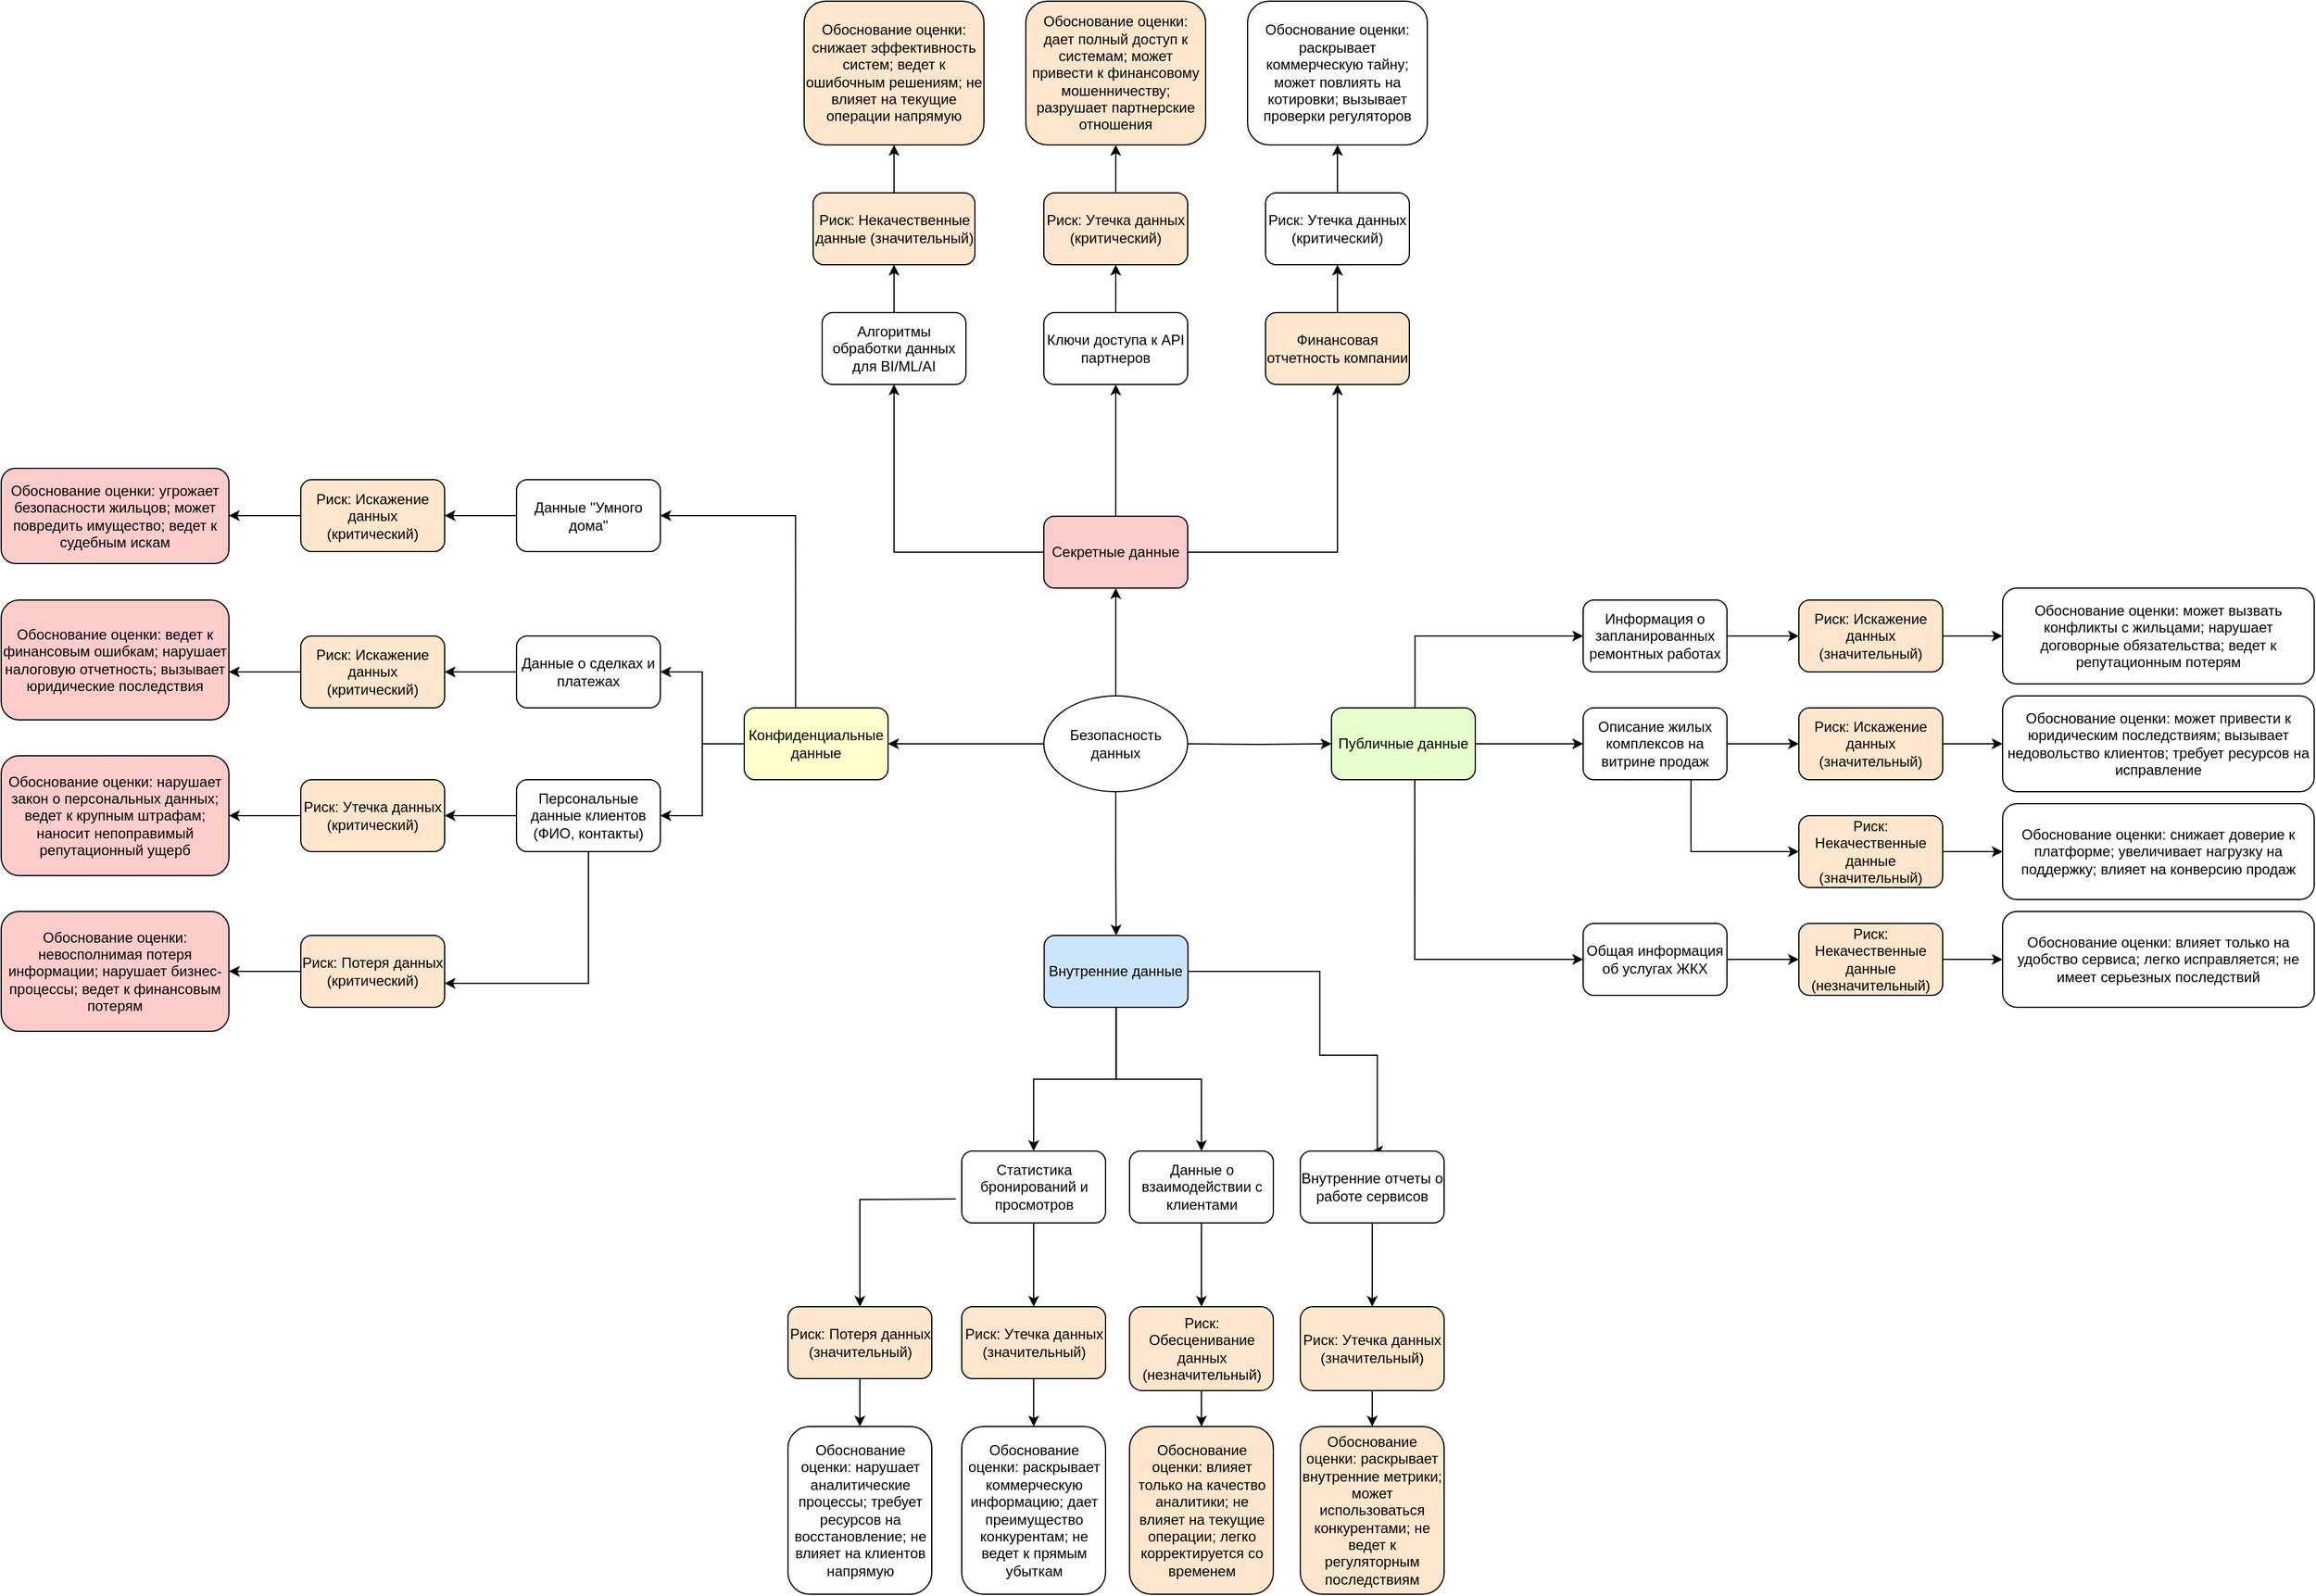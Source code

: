<mxfile version="27.1.4">
  <diagram name="Страница — 1" id="batHXpbiG6viNzdHjwLS">
    <mxGraphModel dx="2531" dy="2297" grid="1" gridSize="10" guides="1" tooltips="1" connect="1" arrows="1" fold="1" page="0" pageScale="1" pageWidth="827" pageHeight="1169" math="0" shadow="0">
      <root>
        <mxCell id="0" />
        <mxCell id="1" parent="0" />
        <mxCell id="PtAP_Hph_CBXde2DQo7Y-77" value="" style="edgeStyle=orthogonalEdgeStyle;rounded=0;orthogonalLoop=1;jettySize=auto;html=1;" edge="1" parent="1" target="PtAP_Hph_CBXde2DQo7Y-83">
          <mxGeometry relative="1" as="geometry">
            <mxPoint x="1930" y="690" as="sourcePoint" />
          </mxGeometry>
        </mxCell>
        <mxCell id="PtAP_Hph_CBXde2DQo7Y-78" value="" style="edgeStyle=orthogonalEdgeStyle;rounded=0;orthogonalLoop=1;jettySize=auto;html=1;" edge="1" parent="1" source="PtAP_Hph_CBXde2DQo7Y-81" target="PtAP_Hph_CBXde2DQo7Y-86">
          <mxGeometry relative="1" as="geometry" />
        </mxCell>
        <mxCell id="PtAP_Hph_CBXde2DQo7Y-79" value="" style="edgeStyle=orthogonalEdgeStyle;rounded=0;orthogonalLoop=1;jettySize=auto;html=1;" edge="1" parent="1" source="PtAP_Hph_CBXde2DQo7Y-81" target="PtAP_Hph_CBXde2DQo7Y-89">
          <mxGeometry relative="1" as="geometry" />
        </mxCell>
        <mxCell id="PtAP_Hph_CBXde2DQo7Y-80" value="" style="edgeStyle=orthogonalEdgeStyle;rounded=0;orthogonalLoop=1;jettySize=auto;html=1;" edge="1" parent="1" source="PtAP_Hph_CBXde2DQo7Y-81" target="PtAP_Hph_CBXde2DQo7Y-92">
          <mxGeometry relative="1" as="geometry" />
        </mxCell>
        <mxCell id="PtAP_Hph_CBXde2DQo7Y-81" value="Безопасность данных" style="ellipse;whiteSpace=wrap;html=1;" vertex="1" parent="1">
          <mxGeometry x="1810" y="650" width="120" height="80" as="geometry" />
        </mxCell>
        <mxCell id="PtAP_Hph_CBXde2DQo7Y-82" value="" style="edgeStyle=orthogonalEdgeStyle;rounded=0;orthogonalLoop=1;jettySize=auto;html=1;" edge="1" parent="1" source="PtAP_Hph_CBXde2DQo7Y-83" target="PtAP_Hph_CBXde2DQo7Y-94">
          <mxGeometry relative="1" as="geometry" />
        </mxCell>
        <mxCell id="PtAP_Hph_CBXde2DQo7Y-83" value="Публичные данные" style="rounded=1;whiteSpace=wrap;html=1;fillColor=light-dark(#E6FFCC,var(--ge-dark-color, #121212));" vertex="1" parent="1">
          <mxGeometry x="2050" y="660" width="120" height="60" as="geometry" />
        </mxCell>
        <mxCell id="PtAP_Hph_CBXde2DQo7Y-84" value="" style="edgeStyle=orthogonalEdgeStyle;rounded=0;orthogonalLoop=1;jettySize=auto;html=1;" edge="1" parent="1" source="PtAP_Hph_CBXde2DQo7Y-86" target="PtAP_Hph_CBXde2DQo7Y-108">
          <mxGeometry relative="1" as="geometry" />
        </mxCell>
        <mxCell id="PtAP_Hph_CBXde2DQo7Y-85" style="edgeStyle=orthogonalEdgeStyle;rounded=0;orthogonalLoop=1;jettySize=auto;html=1;entryX=0.5;entryY=0;entryDx=0;entryDy=0;" edge="1" parent="1" source="PtAP_Hph_CBXde2DQo7Y-86" target="PtAP_Hph_CBXde2DQo7Y-96">
          <mxGeometry relative="1" as="geometry" />
        </mxCell>
        <mxCell id="PtAP_Hph_CBXde2DQo7Y-86" value="Внутренние данные" style="rounded=1;whiteSpace=wrap;html=1;fillColor=light-dark(#CCE5FF,var(--ge-dark-color, #121212));" vertex="1" parent="1">
          <mxGeometry x="1810.25" y="850" width="120" height="60" as="geometry" />
        </mxCell>
        <mxCell id="PtAP_Hph_CBXde2DQo7Y-87" style="edgeStyle=orthogonalEdgeStyle;rounded=0;orthogonalLoop=1;jettySize=auto;html=1;entryX=1;entryY=0.5;entryDx=0;entryDy=0;" edge="1" parent="1" source="PtAP_Hph_CBXde2DQo7Y-89" target="PtAP_Hph_CBXde2DQo7Y-101">
          <mxGeometry relative="1" as="geometry" />
        </mxCell>
        <mxCell id="PtAP_Hph_CBXde2DQo7Y-88" style="edgeStyle=orthogonalEdgeStyle;rounded=0;orthogonalLoop=1;jettySize=auto;html=1;entryX=1;entryY=0.5;entryDx=0;entryDy=0;" edge="1" parent="1" source="PtAP_Hph_CBXde2DQo7Y-89" target="PtAP_Hph_CBXde2DQo7Y-106">
          <mxGeometry relative="1" as="geometry" />
        </mxCell>
        <mxCell id="PtAP_Hph_CBXde2DQo7Y-89" value="Конфиденциальные данные" style="rounded=1;whiteSpace=wrap;html=1;fillColor=light-dark(#FFFFCC,var(--ge-dark-color, #121212));" vertex="1" parent="1">
          <mxGeometry x="1560" y="660" width="120" height="60" as="geometry" />
        </mxCell>
        <mxCell id="PtAP_Hph_CBXde2DQo7Y-90" value="" style="edgeStyle=orthogonalEdgeStyle;rounded=0;orthogonalLoop=1;jettySize=auto;html=1;" edge="1" parent="1" source="PtAP_Hph_CBXde2DQo7Y-92" target="PtAP_Hph_CBXde2DQo7Y-99">
          <mxGeometry relative="1" as="geometry" />
        </mxCell>
        <mxCell id="PtAP_Hph_CBXde2DQo7Y-92" value="Секретные данные" style="rounded=1;whiteSpace=wrap;html=1;fillColor=light-dark(#FFCCCC,var(--ge-dark-color, #121212));" vertex="1" parent="1">
          <mxGeometry x="1810" y="500" width="120" height="60" as="geometry" />
        </mxCell>
        <mxCell id="PtAP_Hph_CBXde2DQo7Y-93" value="" style="edgeStyle=orthogonalEdgeStyle;rounded=0;orthogonalLoop=1;jettySize=auto;html=1;" edge="1" parent="1" source="PtAP_Hph_CBXde2DQo7Y-94" target="PtAP_Hph_CBXde2DQo7Y-114">
          <mxGeometry relative="1" as="geometry" />
        </mxCell>
        <mxCell id="PtAP_Hph_CBXde2DQo7Y-94" value="Описание жилых комплексов на витрине продаж" style="rounded=1;whiteSpace=wrap;html=1;" vertex="1" parent="1">
          <mxGeometry x="2260" y="660" width="120" height="60" as="geometry" />
        </mxCell>
        <mxCell id="PtAP_Hph_CBXde2DQo7Y-95" value="" style="edgeStyle=orthogonalEdgeStyle;rounded=0;orthogonalLoop=1;jettySize=auto;html=1;" edge="1" parent="1" source="PtAP_Hph_CBXde2DQo7Y-96" target="PtAP_Hph_CBXde2DQo7Y-112">
          <mxGeometry relative="1" as="geometry" />
        </mxCell>
        <mxCell id="PtAP_Hph_CBXde2DQo7Y-96" value="Данные о взаимодействии с клиентами" style="rounded=1;whiteSpace=wrap;html=1;" vertex="1" parent="1">
          <mxGeometry x="1881.5" y="1030" width="120" height="60" as="geometry" />
        </mxCell>
        <mxCell id="PtAP_Hph_CBXde2DQo7Y-97" value="" style="edgeStyle=orthogonalEdgeStyle;rounded=0;orthogonalLoop=1;jettySize=auto;html=1;" edge="1" parent="1" source="PtAP_Hph_CBXde2DQo7Y-99" target="PtAP_Hph_CBXde2DQo7Y-122">
          <mxGeometry relative="1" as="geometry" />
        </mxCell>
        <mxCell id="PtAP_Hph_CBXde2DQo7Y-98" style="edgeStyle=orthogonalEdgeStyle;rounded=0;orthogonalLoop=1;jettySize=auto;html=1;entryX=0.5;entryY=1;entryDx=0;entryDy=0;exitX=1;exitY=0.5;exitDx=0;exitDy=0;" edge="1" parent="1" source="PtAP_Hph_CBXde2DQo7Y-92" target="PtAP_Hph_CBXde2DQo7Y-126">
          <mxGeometry relative="1" as="geometry" />
        </mxCell>
        <mxCell id="PtAP_Hph_CBXde2DQo7Y-99" value="Ключи доступа к API партнеров" style="rounded=1;whiteSpace=wrap;html=1;" vertex="1" parent="1">
          <mxGeometry x="1810" y="330" width="120" height="60" as="geometry" />
        </mxCell>
        <mxCell id="PtAP_Hph_CBXde2DQo7Y-100" value="" style="edgeStyle=orthogonalEdgeStyle;rounded=0;orthogonalLoop=1;jettySize=auto;html=1;" edge="1" parent="1" source="PtAP_Hph_CBXde2DQo7Y-101" target="PtAP_Hph_CBXde2DQo7Y-110">
          <mxGeometry relative="1" as="geometry" />
        </mxCell>
        <mxCell id="PtAP_Hph_CBXde2DQo7Y-101" value="Персональные данные клиентов (ФИО, контакты)" style="rounded=1;whiteSpace=wrap;html=1;" vertex="1" parent="1">
          <mxGeometry x="1370" y="720" width="120" height="60" as="geometry" />
        </mxCell>
        <mxCell id="PtAP_Hph_CBXde2DQo7Y-105" value="" style="edgeStyle=orthogonalEdgeStyle;rounded=0;orthogonalLoop=1;jettySize=auto;html=1;" edge="1" parent="1" source="PtAP_Hph_CBXde2DQo7Y-106" target="PtAP_Hph_CBXde2DQo7Y-118">
          <mxGeometry relative="1" as="geometry" />
        </mxCell>
        <mxCell id="PtAP_Hph_CBXde2DQo7Y-106" value="Данные о сделках и платежах" style="rounded=1;whiteSpace=wrap;html=1;" vertex="1" parent="1">
          <mxGeometry x="1370" y="600" width="120" height="60" as="geometry" />
        </mxCell>
        <mxCell id="PtAP_Hph_CBXde2DQo7Y-107" value="" style="edgeStyle=orthogonalEdgeStyle;rounded=0;orthogonalLoop=1;jettySize=auto;html=1;" edge="1" parent="1" source="PtAP_Hph_CBXde2DQo7Y-108" target="PtAP_Hph_CBXde2DQo7Y-116">
          <mxGeometry relative="1" as="geometry" />
        </mxCell>
        <mxCell id="PtAP_Hph_CBXde2DQo7Y-108" value="Статистика бронирований и просмотров" style="rounded=1;whiteSpace=wrap;html=1;" vertex="1" parent="1">
          <mxGeometry x="1741.5" y="1030" width="120" height="60" as="geometry" />
        </mxCell>
        <mxCell id="PtAP_Hph_CBXde2DQo7Y-109" value="" style="edgeStyle=orthogonalEdgeStyle;rounded=0;orthogonalLoop=1;jettySize=auto;html=1;" edge="1" parent="1" source="PtAP_Hph_CBXde2DQo7Y-110" target="PtAP_Hph_CBXde2DQo7Y-128">
          <mxGeometry relative="1" as="geometry" />
        </mxCell>
        <mxCell id="PtAP_Hph_CBXde2DQo7Y-110" value="Риск: Утечка данных (критический)" style="rounded=1;whiteSpace=wrap;html=1;fillColor=light-dark(#FFE6CC,var(--ge-dark-color, #121212));" vertex="1" parent="1">
          <mxGeometry x="1190" y="720" width="120" height="60" as="geometry" />
        </mxCell>
        <mxCell id="PtAP_Hph_CBXde2DQo7Y-111" value="" style="edgeStyle=orthogonalEdgeStyle;rounded=0;orthogonalLoop=1;jettySize=auto;html=1;" edge="1" parent="1" source="PtAP_Hph_CBXde2DQo7Y-112" target="PtAP_Hph_CBXde2DQo7Y-143">
          <mxGeometry relative="1" as="geometry" />
        </mxCell>
        <mxCell id="PtAP_Hph_CBXde2DQo7Y-112" value="Риск: Обесценивание данных (незначительный)" style="rounded=1;whiteSpace=wrap;html=1;fillColor=light-dark(#FFE6CC,var(--ge-dark-color, #121212));" vertex="1" parent="1">
          <mxGeometry x="1881.5" y="1160" width="120" height="70" as="geometry" />
        </mxCell>
        <mxCell id="PtAP_Hph_CBXde2DQo7Y-113" value="" style="edgeStyle=orthogonalEdgeStyle;rounded=0;orthogonalLoop=1;jettySize=auto;html=1;" edge="1" parent="1" source="PtAP_Hph_CBXde2DQo7Y-114" target="PtAP_Hph_CBXde2DQo7Y-141">
          <mxGeometry relative="1" as="geometry" />
        </mxCell>
        <mxCell id="PtAP_Hph_CBXde2DQo7Y-114" value="Риск: Искажение данных (значительный)" style="rounded=1;whiteSpace=wrap;html=1;fillColor=light-dark(#FFE6CC,var(--ge-dark-color, #121212));" vertex="1" parent="1">
          <mxGeometry x="2440" y="660" width="120" height="60" as="geometry" />
        </mxCell>
        <mxCell id="PtAP_Hph_CBXde2DQo7Y-115" value="" style="edgeStyle=orthogonalEdgeStyle;rounded=0;orthogonalLoop=1;jettySize=auto;html=1;" edge="1" parent="1" source="PtAP_Hph_CBXde2DQo7Y-116" target="PtAP_Hph_CBXde2DQo7Y-145">
          <mxGeometry relative="1" as="geometry" />
        </mxCell>
        <mxCell id="PtAP_Hph_CBXde2DQo7Y-116" value="Риск: Утечка данных (значительный)" style="rounded=1;whiteSpace=wrap;html=1;fillColor=light-dark(#FFE6CC,var(--ge-dark-color, #121212));" vertex="1" parent="1">
          <mxGeometry x="1741.5" y="1160" width="120" height="60" as="geometry" />
        </mxCell>
        <mxCell id="PtAP_Hph_CBXde2DQo7Y-117" value="" style="edgeStyle=orthogonalEdgeStyle;rounded=0;orthogonalLoop=1;jettySize=auto;html=1;" edge="1" parent="1" source="PtAP_Hph_CBXde2DQo7Y-118">
          <mxGeometry relative="1" as="geometry">
            <mxPoint x="1130" y="630" as="targetPoint" />
          </mxGeometry>
        </mxCell>
        <mxCell id="PtAP_Hph_CBXde2DQo7Y-118" value="Риск: Искажение данных (критический)" style="rounded=1;whiteSpace=wrap;html=1;fillColor=light-dark(#FFE6CC,var(--ge-dark-color, #121212));" vertex="1" parent="1">
          <mxGeometry x="1190" y="600" width="120" height="60" as="geometry" />
        </mxCell>
        <mxCell id="PtAP_Hph_CBXde2DQo7Y-121" value="" style="edgeStyle=orthogonalEdgeStyle;rounded=0;orthogonalLoop=1;jettySize=auto;html=1;" edge="1" parent="1" source="PtAP_Hph_CBXde2DQo7Y-122" target="PtAP_Hph_CBXde2DQo7Y-137">
          <mxGeometry relative="1" as="geometry" />
        </mxCell>
        <mxCell id="PtAP_Hph_CBXde2DQo7Y-122" value="Риск: Утечка данных (критический)" style="rounded=1;whiteSpace=wrap;html=1;fillColor=light-dark(#FFE6CC,var(--ge-dark-color, #121212));" vertex="1" parent="1">
          <mxGeometry x="1810" y="230" width="120" height="60" as="geometry" />
        </mxCell>
        <mxCell id="PtAP_Hph_CBXde2DQo7Y-125" value="" style="edgeStyle=orthogonalEdgeStyle;rounded=0;orthogonalLoop=1;jettySize=auto;html=1;" edge="1" parent="1" source="PtAP_Hph_CBXde2DQo7Y-126" target="PtAP_Hph_CBXde2DQo7Y-139">
          <mxGeometry relative="1" as="geometry" />
        </mxCell>
        <mxCell id="PtAP_Hph_CBXde2DQo7Y-126" value="Финансовая отчетность компании" style="rounded=1;whiteSpace=wrap;html=1;fillColor=light-dark(#FFE6CC,var(--ge-dark-color, #121212));" vertex="1" parent="1">
          <mxGeometry x="1995" y="330" width="120" height="60" as="geometry" />
        </mxCell>
        <mxCell id="PtAP_Hph_CBXde2DQo7Y-128" value="Обоснование оценки: нарушает закон о персональных данных; ведет к крупным штрафам; наносит непоправимый репутационный ущерб" style="rounded=1;whiteSpace=wrap;html=1;fillColor=light-dark(#FFCCCC,var(--ge-dark-color, #121212));" vertex="1" parent="1">
          <mxGeometry x="940" y="700" width="190" height="100" as="geometry" />
        </mxCell>
        <mxCell id="PtAP_Hph_CBXde2DQo7Y-131" value="Обоснование оценки: ведет к финансовым ошибкам; нарушает налоговую отчетность; вызывает юридические последствия" style="rounded=1;whiteSpace=wrap;html=1;fillColor=light-dark(#FFCCCC,var(--ge-dark-color, #121212));" vertex="1" parent="1">
          <mxGeometry x="940" y="570" width="190" height="100" as="geometry" />
        </mxCell>
        <mxCell id="PtAP_Hph_CBXde2DQo7Y-137" value="&lt;div&gt;Обоснование оценки: дает полный доступ к системам; может привести к финансовому мошенничеству; разрушает партнерские отношения&lt;/div&gt;" style="rounded=1;whiteSpace=wrap;html=1;fillColor=light-dark(#FFE6CC,var(--ge-dark-color, #121212));" vertex="1" parent="1">
          <mxGeometry x="1795" y="70" width="150" height="120" as="geometry" />
        </mxCell>
        <mxCell id="PtAP_Hph_CBXde2DQo7Y-138" value="" style="edgeStyle=orthogonalEdgeStyle;rounded=0;orthogonalLoop=1;jettySize=auto;html=1;" edge="1" parent="1" source="PtAP_Hph_CBXde2DQo7Y-139" target="PtAP_Hph_CBXde2DQo7Y-154">
          <mxGeometry relative="1" as="geometry" />
        </mxCell>
        <mxCell id="PtAP_Hph_CBXde2DQo7Y-139" value="Риск: Утечка данных (критический)" style="rounded=1;whiteSpace=wrap;html=1;fillColor=#FFFFFF;" vertex="1" parent="1">
          <mxGeometry x="1995" y="230" width="120" height="60" as="geometry" />
        </mxCell>
        <mxCell id="PtAP_Hph_CBXde2DQo7Y-141" value="Обоснование оценки: может привести к юридическим последствиям; вызывает недовольство клиентов; требует ресурсов на исправление" style="rounded=1;whiteSpace=wrap;html=1;fillColor=#FFFFFF;" vertex="1" parent="1">
          <mxGeometry x="2610" y="650" width="260" height="80" as="geometry" />
        </mxCell>
        <mxCell id="PtAP_Hph_CBXde2DQo7Y-143" value="Обоснование оценки: влияет только на качество аналитики; не влияет на текущие операции; легко корректируется со временем" style="rounded=1;whiteSpace=wrap;html=1;fillColor=light-dark(#FFE6CC,var(--ge-dark-color, #121212));" vertex="1" parent="1">
          <mxGeometry x="1881.5" y="1260" width="120" height="140" as="geometry" />
        </mxCell>
        <mxCell id="PtAP_Hph_CBXde2DQo7Y-145" value="Обоснование оценки: раскрывает коммерческую информацию; дает преимущество конкурентам; не ведет к прямым убыткам" style="rounded=1;whiteSpace=wrap;html=1;fillColor=#FFFFFF;" vertex="1" parent="1">
          <mxGeometry x="1741.5" y="1260" width="120" height="140" as="geometry" />
        </mxCell>
        <mxCell id="PtAP_Hph_CBXde2DQo7Y-154" value="Обоснование оценки: раскрывает коммерческую тайну; может повлиять на котировки; вызывает проверки регуляторов" style="whiteSpace=wrap;html=1;fillColor=light-dark(#FFFFFF,var(--ge-dark-color, #121212));rounded=1;" vertex="1" parent="1">
          <mxGeometry x="1980" y="70" width="150" height="120" as="geometry" />
        </mxCell>
        <mxCell id="PtAP_Hph_CBXde2DQo7Y-158" value="" style="edgeStyle=orthogonalEdgeStyle;rounded=0;orthogonalLoop=1;jettySize=auto;html=1;exitX=0.75;exitY=1;exitDx=0;exitDy=0;entryX=0;entryY=0.5;entryDx=0;entryDy=0;" edge="1" parent="1" target="PtAP_Hph_CBXde2DQo7Y-160" source="PtAP_Hph_CBXde2DQo7Y-94">
          <mxGeometry relative="1" as="geometry">
            <mxPoint x="2380" y="780" as="sourcePoint" />
            <Array as="points">
              <mxPoint x="2350" y="780" />
            </Array>
          </mxGeometry>
        </mxCell>
        <mxCell id="PtAP_Hph_CBXde2DQo7Y-159" value="" style="edgeStyle=orthogonalEdgeStyle;rounded=0;orthogonalLoop=1;jettySize=auto;html=1;" edge="1" parent="1" source="PtAP_Hph_CBXde2DQo7Y-160" target="PtAP_Hph_CBXde2DQo7Y-161">
          <mxGeometry relative="1" as="geometry" />
        </mxCell>
        <mxCell id="PtAP_Hph_CBXde2DQo7Y-160" value="Риск: Некачественные данные (значительный)" style="rounded=1;whiteSpace=wrap;html=1;fillColor=light-dark(#FFE6CC,var(--ge-dark-color, #121212));" vertex="1" parent="1">
          <mxGeometry x="2440" y="750" width="120" height="60" as="geometry" />
        </mxCell>
        <mxCell id="PtAP_Hph_CBXde2DQo7Y-161" value="Обоснование оценки: снижает доверие к платформе; увеличивает нагрузку на поддержку; влияет на конверсию продаж" style="rounded=1;whiteSpace=wrap;html=1;fillColor=#FFFFFF;" vertex="1" parent="1">
          <mxGeometry x="2610" y="740" width="260" height="80" as="geometry" />
        </mxCell>
        <mxCell id="PtAP_Hph_CBXde2DQo7Y-163" value="" style="edgeStyle=orthogonalEdgeStyle;rounded=0;orthogonalLoop=1;jettySize=auto;html=1;exitX=0.581;exitY=0.005;exitDx=0;exitDy=0;exitPerimeter=0;entryX=0;entryY=0.5;entryDx=0;entryDy=0;" edge="1" parent="1" target="PtAP_Hph_CBXde2DQo7Y-165" source="PtAP_Hph_CBXde2DQo7Y-83">
          <mxGeometry relative="1" as="geometry">
            <mxPoint x="2170" y="510" as="sourcePoint" />
          </mxGeometry>
        </mxCell>
        <mxCell id="PtAP_Hph_CBXde2DQo7Y-164" value="" style="edgeStyle=orthogonalEdgeStyle;rounded=0;orthogonalLoop=1;jettySize=auto;html=1;" edge="1" parent="1" source="PtAP_Hph_CBXde2DQo7Y-165" target="PtAP_Hph_CBXde2DQo7Y-167">
          <mxGeometry relative="1" as="geometry" />
        </mxCell>
        <mxCell id="PtAP_Hph_CBXde2DQo7Y-165" value="Информация о запланированных ремонтных работах" style="rounded=1;whiteSpace=wrap;html=1;" vertex="1" parent="1">
          <mxGeometry x="2260" y="570" width="120" height="60" as="geometry" />
        </mxCell>
        <mxCell id="PtAP_Hph_CBXde2DQo7Y-166" value="" style="edgeStyle=orthogonalEdgeStyle;rounded=0;orthogonalLoop=1;jettySize=auto;html=1;" edge="1" parent="1" source="PtAP_Hph_CBXde2DQo7Y-167" target="PtAP_Hph_CBXde2DQo7Y-168">
          <mxGeometry relative="1" as="geometry" />
        </mxCell>
        <mxCell id="PtAP_Hph_CBXde2DQo7Y-167" value="Риск: Искажение данных (значительный)" style="rounded=1;whiteSpace=wrap;html=1;fillColor=light-dark(#FFE6CC,var(--ge-dark-color, #121212));" vertex="1" parent="1">
          <mxGeometry x="2440" y="570" width="120" height="60" as="geometry" />
        </mxCell>
        <mxCell id="PtAP_Hph_CBXde2DQo7Y-168" value="&lt;div&gt;Обоснование оценки: может вызвать конфликты с жильцами; нарушает договорные обязательства; ведет к репутационным потерям&lt;/div&gt;" style="rounded=1;whiteSpace=wrap;html=1;fillColor=#FFFFFF;" vertex="1" parent="1">
          <mxGeometry x="2610" y="560" width="260" height="80" as="geometry" />
        </mxCell>
        <mxCell id="PtAP_Hph_CBXde2DQo7Y-173" value="" style="edgeStyle=orthogonalEdgeStyle;rounded=0;orthogonalLoop=1;jettySize=auto;html=1;exitX=0.579;exitY=1.008;exitDx=0;exitDy=0;entryX=0;entryY=0.5;entryDx=0;entryDy=0;exitPerimeter=0;" edge="1" parent="1" target="PtAP_Hph_CBXde2DQo7Y-175" source="PtAP_Hph_CBXde2DQo7Y-83">
          <mxGeometry relative="1" as="geometry">
            <mxPoint x="2120" y="930" as="sourcePoint" />
          </mxGeometry>
        </mxCell>
        <mxCell id="PtAP_Hph_CBXde2DQo7Y-174" value="" style="edgeStyle=orthogonalEdgeStyle;rounded=0;orthogonalLoop=1;jettySize=auto;html=1;" edge="1" parent="1" source="PtAP_Hph_CBXde2DQo7Y-175" target="PtAP_Hph_CBXde2DQo7Y-177">
          <mxGeometry relative="1" as="geometry" />
        </mxCell>
        <mxCell id="PtAP_Hph_CBXde2DQo7Y-175" value="Общая информация об услугах ЖКХ" style="rounded=1;whiteSpace=wrap;html=1;" vertex="1" parent="1">
          <mxGeometry x="2260" y="840" width="120" height="60" as="geometry" />
        </mxCell>
        <mxCell id="PtAP_Hph_CBXde2DQo7Y-176" value="" style="edgeStyle=orthogonalEdgeStyle;rounded=0;orthogonalLoop=1;jettySize=auto;html=1;" edge="1" parent="1" source="PtAP_Hph_CBXde2DQo7Y-177" target="PtAP_Hph_CBXde2DQo7Y-178">
          <mxGeometry relative="1" as="geometry" />
        </mxCell>
        <mxCell id="PtAP_Hph_CBXde2DQo7Y-177" value="Риск: Некачественные данные (незначительный)" style="rounded=1;whiteSpace=wrap;html=1;fillColor=light-dark(#FFE6CC,var(--ge-dark-color, #121212));" vertex="1" parent="1">
          <mxGeometry x="2440" y="840" width="120" height="60" as="geometry" />
        </mxCell>
        <mxCell id="PtAP_Hph_CBXde2DQo7Y-178" value="Обоснование оценки: влияет только на удобство сервиса; легко исправляется; не имеет серьезных последствий" style="rounded=1;whiteSpace=wrap;html=1;fillColor=#FFFFFF;" vertex="1" parent="1">
          <mxGeometry x="2610" y="830" width="260" height="80" as="geometry" />
        </mxCell>
        <mxCell id="PtAP_Hph_CBXde2DQo7Y-179" value="" style="edgeStyle=orthogonalEdgeStyle;rounded=0;orthogonalLoop=1;jettySize=auto;html=1;" edge="1" parent="1" target="PtAP_Hph_CBXde2DQo7Y-181">
          <mxGeometry relative="1" as="geometry">
            <mxPoint x="1736.5" y="1070" as="sourcePoint" />
          </mxGeometry>
        </mxCell>
        <mxCell id="PtAP_Hph_CBXde2DQo7Y-180" value="" style="edgeStyle=orthogonalEdgeStyle;rounded=0;orthogonalLoop=1;jettySize=auto;html=1;" edge="1" parent="1" source="PtAP_Hph_CBXde2DQo7Y-181" target="PtAP_Hph_CBXde2DQo7Y-182">
          <mxGeometry relative="1" as="geometry" />
        </mxCell>
        <mxCell id="PtAP_Hph_CBXde2DQo7Y-181" value="Риск:&amp;nbsp;Потеря данных (значительный)" style="rounded=1;whiteSpace=wrap;html=1;fillColor=light-dark(#FFE6CC,var(--ge-dark-color, #121212));" vertex="1" parent="1">
          <mxGeometry x="1596.5" y="1160" width="120" height="60" as="geometry" />
        </mxCell>
        <mxCell id="PtAP_Hph_CBXde2DQo7Y-182" value="Обоснование оценки: нарушает аналитические процессы; требует ресурсов на восстановление; не влияет на клиентов напрямую" style="rounded=1;whiteSpace=wrap;html=1;fillColor=#FFFFFF;" vertex="1" parent="1">
          <mxGeometry x="1596.5" y="1260" width="120" height="140" as="geometry" />
        </mxCell>
        <mxCell id="PtAP_Hph_CBXde2DQo7Y-183" style="edgeStyle=orthogonalEdgeStyle;rounded=0;orthogonalLoop=1;jettySize=auto;html=1;entryX=0.5;entryY=0;entryDx=0;entryDy=0;exitX=1;exitY=0.5;exitDx=0;exitDy=0;" edge="1" parent="1" target="PtAP_Hph_CBXde2DQo7Y-185" source="PtAP_Hph_CBXde2DQo7Y-86">
          <mxGeometry relative="1" as="geometry">
            <mxPoint x="2012.75" y="910" as="sourcePoint" />
            <Array as="points">
              <mxPoint x="2040.25" y="880" />
              <mxPoint x="2040.25" y="950" />
              <mxPoint x="2088.25" y="950" />
            </Array>
          </mxGeometry>
        </mxCell>
        <mxCell id="PtAP_Hph_CBXde2DQo7Y-184" value="" style="edgeStyle=orthogonalEdgeStyle;rounded=0;orthogonalLoop=1;jettySize=auto;html=1;" edge="1" parent="1" source="PtAP_Hph_CBXde2DQo7Y-185" target="PtAP_Hph_CBXde2DQo7Y-187">
          <mxGeometry relative="1" as="geometry" />
        </mxCell>
        <mxCell id="PtAP_Hph_CBXde2DQo7Y-185" value="Внутренние отчеты о работе сервисов" style="rounded=1;whiteSpace=wrap;html=1;" vertex="1" parent="1">
          <mxGeometry x="2024" y="1030" width="120" height="60" as="geometry" />
        </mxCell>
        <mxCell id="PtAP_Hph_CBXde2DQo7Y-186" value="" style="edgeStyle=orthogonalEdgeStyle;rounded=0;orthogonalLoop=1;jettySize=auto;html=1;" edge="1" parent="1" source="PtAP_Hph_CBXde2DQo7Y-187" target="PtAP_Hph_CBXde2DQo7Y-188">
          <mxGeometry relative="1" as="geometry" />
        </mxCell>
        <mxCell id="PtAP_Hph_CBXde2DQo7Y-187" value="Риск: Утечка данных (значительный)" style="rounded=1;whiteSpace=wrap;html=1;fillColor=light-dark(#FFE6CC,var(--ge-dark-color, #121212));" vertex="1" parent="1">
          <mxGeometry x="2024" y="1160" width="120" height="70" as="geometry" />
        </mxCell>
        <mxCell id="PtAP_Hph_CBXde2DQo7Y-188" value="Обоснование оценки: раскрывает внутренние метрики; может использоваться конкурентами; не ведет к регуляторным последствиям" style="rounded=1;whiteSpace=wrap;html=1;fillColor=light-dark(#FFE6CC,var(--ge-dark-color, #121212));" vertex="1" parent="1">
          <mxGeometry x="2024" y="1260" width="120" height="140" as="geometry" />
        </mxCell>
        <mxCell id="PtAP_Hph_CBXde2DQo7Y-190" value="" style="edgeStyle=orthogonalEdgeStyle;rounded=0;orthogonalLoop=1;jettySize=auto;html=1;exitX=0.5;exitY=1;exitDx=0;exitDy=0;" edge="1" parent="1" source="PtAP_Hph_CBXde2DQo7Y-101" target="PtAP_Hph_CBXde2DQo7Y-193">
          <mxGeometry relative="1" as="geometry">
            <mxPoint x="1420" y="790" as="sourcePoint" />
            <Array as="points">
              <mxPoint x="1430" y="890" />
            </Array>
          </mxGeometry>
        </mxCell>
        <mxCell id="PtAP_Hph_CBXde2DQo7Y-192" value="" style="edgeStyle=orthogonalEdgeStyle;rounded=0;orthogonalLoop=1;jettySize=auto;html=1;" edge="1" parent="1" source="PtAP_Hph_CBXde2DQo7Y-193" target="PtAP_Hph_CBXde2DQo7Y-194">
          <mxGeometry relative="1" as="geometry" />
        </mxCell>
        <mxCell id="PtAP_Hph_CBXde2DQo7Y-193" value="Риск: Потеря данных (критический)" style="rounded=1;whiteSpace=wrap;html=1;fillColor=light-dark(#FFE6CC,var(--ge-dark-color, #121212));" vertex="1" parent="1">
          <mxGeometry x="1190" y="850" width="120" height="60" as="geometry" />
        </mxCell>
        <mxCell id="PtAP_Hph_CBXde2DQo7Y-194" value="Обоснование оценки: невосполнимая потеря информации; нарушает бизнес-процессы; ведет к финансовым потерям" style="rounded=1;whiteSpace=wrap;html=1;fillColor=light-dark(#FFCCCC,var(--ge-dark-color, #121212));" vertex="1" parent="1">
          <mxGeometry x="940" y="830" width="190" height="100" as="geometry" />
        </mxCell>
        <mxCell id="PtAP_Hph_CBXde2DQo7Y-195" style="edgeStyle=orthogonalEdgeStyle;rounded=0;orthogonalLoop=1;jettySize=auto;html=1;entryX=1;entryY=0.5;entryDx=0;entryDy=0;exitX=0.357;exitY=0;exitDx=0;exitDy=0;exitPerimeter=0;" edge="1" parent="1" target="PtAP_Hph_CBXde2DQo7Y-197" source="PtAP_Hph_CBXde2DQo7Y-89">
          <mxGeometry relative="1" as="geometry">
            <mxPoint x="1600" y="650" as="sourcePoint" />
            <Array as="points">
              <mxPoint x="1603" y="500" />
            </Array>
          </mxGeometry>
        </mxCell>
        <mxCell id="PtAP_Hph_CBXde2DQo7Y-196" value="" style="edgeStyle=orthogonalEdgeStyle;rounded=0;orthogonalLoop=1;jettySize=auto;html=1;" edge="1" parent="1" source="PtAP_Hph_CBXde2DQo7Y-197" target="PtAP_Hph_CBXde2DQo7Y-199">
          <mxGeometry relative="1" as="geometry" />
        </mxCell>
        <mxCell id="PtAP_Hph_CBXde2DQo7Y-197" value="Данные &quot;Умного дома&quot;" style="rounded=1;whiteSpace=wrap;html=1;" vertex="1" parent="1">
          <mxGeometry x="1370" y="469.5" width="120" height="60" as="geometry" />
        </mxCell>
        <mxCell id="PtAP_Hph_CBXde2DQo7Y-198" value="" style="edgeStyle=orthogonalEdgeStyle;rounded=0;orthogonalLoop=1;jettySize=auto;html=1;" edge="1" parent="1" source="PtAP_Hph_CBXde2DQo7Y-199">
          <mxGeometry relative="1" as="geometry">
            <mxPoint x="1130" y="499.5" as="targetPoint" />
          </mxGeometry>
        </mxCell>
        <mxCell id="PtAP_Hph_CBXde2DQo7Y-199" value="Риск: Искажение данных (критический)" style="rounded=1;whiteSpace=wrap;html=1;fillColor=light-dark(#FFE6CC,var(--ge-dark-color, #121212));" vertex="1" parent="1">
          <mxGeometry x="1190" y="469.5" width="120" height="60" as="geometry" />
        </mxCell>
        <mxCell id="PtAP_Hph_CBXde2DQo7Y-200" value="Обоснование оценки: угрожает безопасности жильцов; может повредить имущество; ведет к судебным искам" style="rounded=1;whiteSpace=wrap;html=1;fillColor=light-dark(#FFCCCC,var(--ge-dark-color, #121212));" vertex="1" parent="1">
          <mxGeometry x="940" y="460" width="190" height="79.5" as="geometry" />
        </mxCell>
        <mxCell id="PtAP_Hph_CBXde2DQo7Y-201" value="" style="edgeStyle=orthogonalEdgeStyle;rounded=0;orthogonalLoop=1;jettySize=auto;html=1;exitX=0;exitY=0.5;exitDx=0;exitDy=0;" edge="1" parent="1" target="PtAP_Hph_CBXde2DQo7Y-203" source="PtAP_Hph_CBXde2DQo7Y-92">
          <mxGeometry relative="1" as="geometry">
            <mxPoint x="1685" y="500" as="sourcePoint" />
          </mxGeometry>
        </mxCell>
        <mxCell id="PtAP_Hph_CBXde2DQo7Y-202" value="" style="edgeStyle=orthogonalEdgeStyle;rounded=0;orthogonalLoop=1;jettySize=auto;html=1;" edge="1" parent="1" source="PtAP_Hph_CBXde2DQo7Y-203" target="PtAP_Hph_CBXde2DQo7Y-205">
          <mxGeometry relative="1" as="geometry" />
        </mxCell>
        <mxCell id="PtAP_Hph_CBXde2DQo7Y-203" value="Алгоритмы обработки данных для BI/ML/AI" style="rounded=1;whiteSpace=wrap;html=1;" vertex="1" parent="1">
          <mxGeometry x="1625" y="330" width="120" height="60" as="geometry" />
        </mxCell>
        <mxCell id="PtAP_Hph_CBXde2DQo7Y-204" value="" style="edgeStyle=orthogonalEdgeStyle;rounded=0;orthogonalLoop=1;jettySize=auto;html=1;" edge="1" parent="1" source="PtAP_Hph_CBXde2DQo7Y-205" target="PtAP_Hph_CBXde2DQo7Y-206">
          <mxGeometry relative="1" as="geometry" />
        </mxCell>
        <mxCell id="PtAP_Hph_CBXde2DQo7Y-205" value="Риск: Некачественные данные (значительный)" style="rounded=1;whiteSpace=wrap;html=1;fillColor=light-dark(#FFE6CC,var(--ge-dark-color, #121212));" vertex="1" parent="1">
          <mxGeometry x="1617.5" y="230" width="135" height="60" as="geometry" />
        </mxCell>
        <mxCell id="PtAP_Hph_CBXde2DQo7Y-206" value="&lt;div&gt;Обоснование оценки: снижает эффективность систем; ведет к ошибочным решениям; не влияет на текущие операции напрямую&lt;/div&gt;" style="rounded=1;whiteSpace=wrap;html=1;fillColor=light-dark(#FFE6CC,var(--ge-dark-color, #121212));" vertex="1" parent="1">
          <mxGeometry x="1610" y="70" width="150" height="120" as="geometry" />
        </mxCell>
      </root>
    </mxGraphModel>
  </diagram>
</mxfile>
